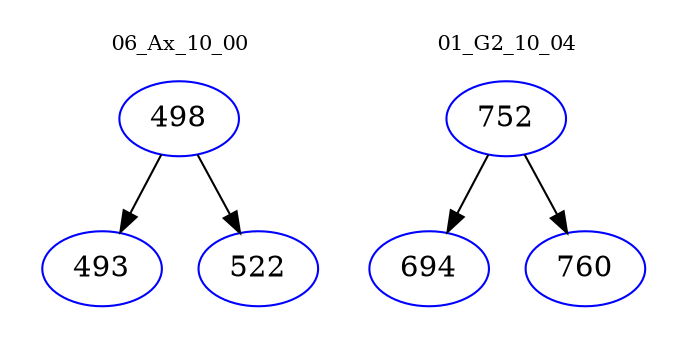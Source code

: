 digraph{
subgraph cluster_0 {
color = white
label = "06_Ax_10_00";
fontsize=10;
T0_498 [label="498", color="blue"]
T0_498 -> T0_493 [color="black"]
T0_493 [label="493", color="blue"]
T0_498 -> T0_522 [color="black"]
T0_522 [label="522", color="blue"]
}
subgraph cluster_1 {
color = white
label = "01_G2_10_04";
fontsize=10;
T1_752 [label="752", color="blue"]
T1_752 -> T1_694 [color="black"]
T1_694 [label="694", color="blue"]
T1_752 -> T1_760 [color="black"]
T1_760 [label="760", color="blue"]
}
}
